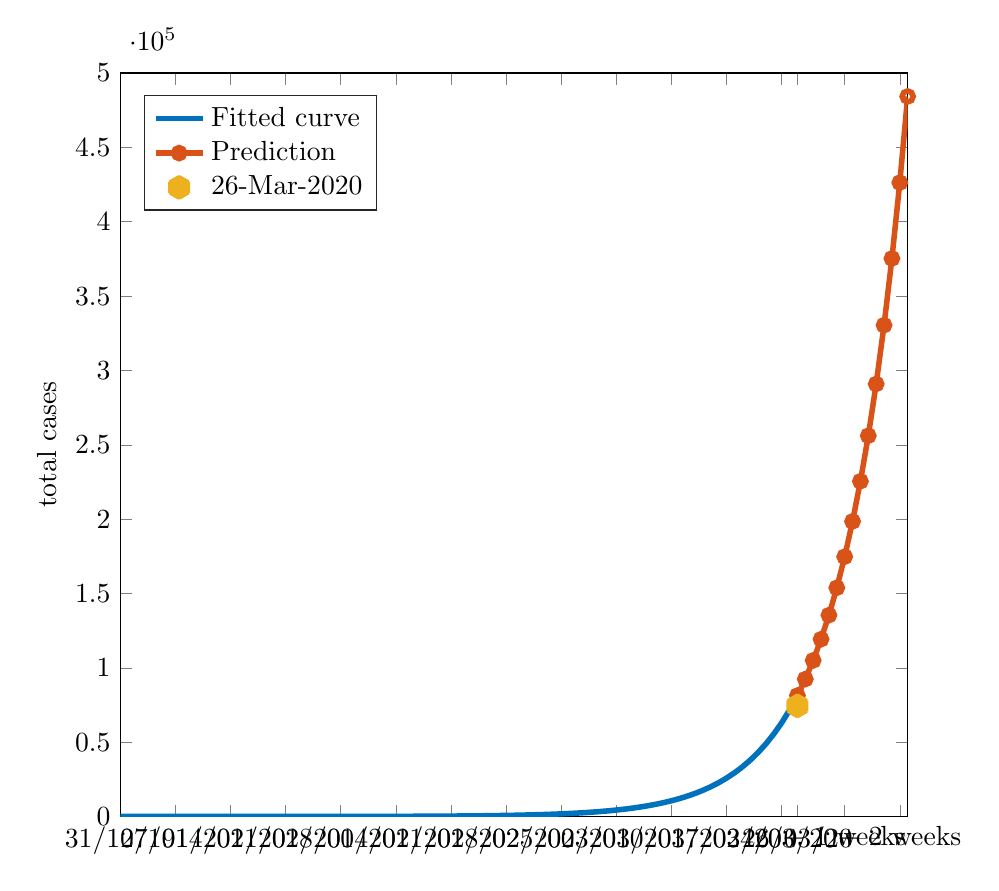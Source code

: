 % This file was created by matlab2tikz.
% Minimal pgfplots version: 1.3
%
\definecolor{mycolor1}{rgb}{0.0,0.447,0.741}%
\definecolor{mycolor2}{rgb}{0.85,0.325,0.098}%
\definecolor{mycolor3}{rgb}{0.929,0.694,0.125}%
%
\begin{tikzpicture}

\begin{axis}[%
width=10cm,
height=9.442cm,
at={(0cm,0cm)},
scale only axis,
xmin=0,
xmax=100,
xtick={0,7,14,21,28,35,42,49,56,63,70,77,84,86,92,99},
xticklabels={{31/12/19},{07/01/20},{14/01/20},{21/01/20},{28/01/20},{04/02/20},{11/02/20},{18/02/20},{25/02/20},{03/03/20},{10/03/20},{17/03/20},{24/03/20},{26/03/20},{+ 1 weeks},{+ 2 weeks}},
ymin=0,
ymax=500000,
ylabel={total cases},
legend style={at={(0.03,0.97)},anchor=north west,legend cell align=left,align=left,draw=white!15!black}
]
\addplot [color=mycolor1,solid,line width=2.0pt]
  table[row sep=crcr]{%
0	1.417\\
1	1.61\\
2	1.828\\
3	2.077\\
4	2.359\\
5	2.68\\
6	3.044\\
7	3.457\\
8	3.927\\
9	4.461\\
10	5.067\\
11	5.756\\
12	6.538\\
13	7.426\\
14	8.435\\
15	9.582\\
16	10.884\\
17	12.363\\
18	14.043\\
19	15.951\\
20	18.119\\
21	20.581\\
22	23.378\\
23	26.555\\
24	30.163\\
25	34.262\\
26	38.918\\
27	44.207\\
28	50.214\\
29	57.038\\
30	64.789\\
31	73.593\\
32	83.594\\
33	94.953\\
34	107.857\\
35	122.514\\
36	139.162\\
37	158.073\\
38	179.554\\
39	203.954\\
40	231.669\\
41	263.151\\
42	298.911\\
43	339.531\\
44	385.67\\
45	438.08\\
46	497.611\\
47	565.232\\
48	642.043\\
49	729.291\\
50	828.395\\
51	940.967\\
52	1068.837\\
53	1214.082\\
54	1379.066\\
55	1566.469\\
56	1779.339\\
57	2021.136\\
58	2295.792\\
59	2607.771\\
60	2962.145\\
61	3364.675\\
62	3821.906\\
63	4341.27\\
64	4931.212\\
65	5601.323\\
66	6362.495\\
67	7227.104\\
68	8209.206\\
69	9324.768\\
70	10591.925\\
71	12031.277\\
72	13666.226\\
73	15523.35\\
74	17632.841\\
75	20028.994\\
76	22750.764\\
77	25842.398\\
78	29354.159\\
79	33343.138\\
80	37874.184\\
81	43020.96\\
82	48867.138\\
83	55507.759\\
84	63050.782\\
85	71618.834\\
86	81351.207\\
};
\addlegendentry{Fitted curve};

\addplot [color=mycolor2,solid,line width=2.0pt,mark=o,mark options={solid}]
  table[row sep=crcr]{%
86	81351\\
87	92406\\
88	104963\\
89	119227\\
90	135429\\
91	153832\\
92	174737\\
93	198482\\
94	225454\\
95	256091\\
96	290891\\
97	330420\\
98	375321\\
99	426323\\
100	484256\\
};
\addlegendentry{Prediction};

\addplot [color=mycolor3,line width=8.0pt,only marks,mark=asterisk,mark options={solid}]
  table[row sep=crcr]{%
86	74386\\
};
\addlegendentry{26-Mar-2020};

\end{axis}
\end{tikzpicture}%